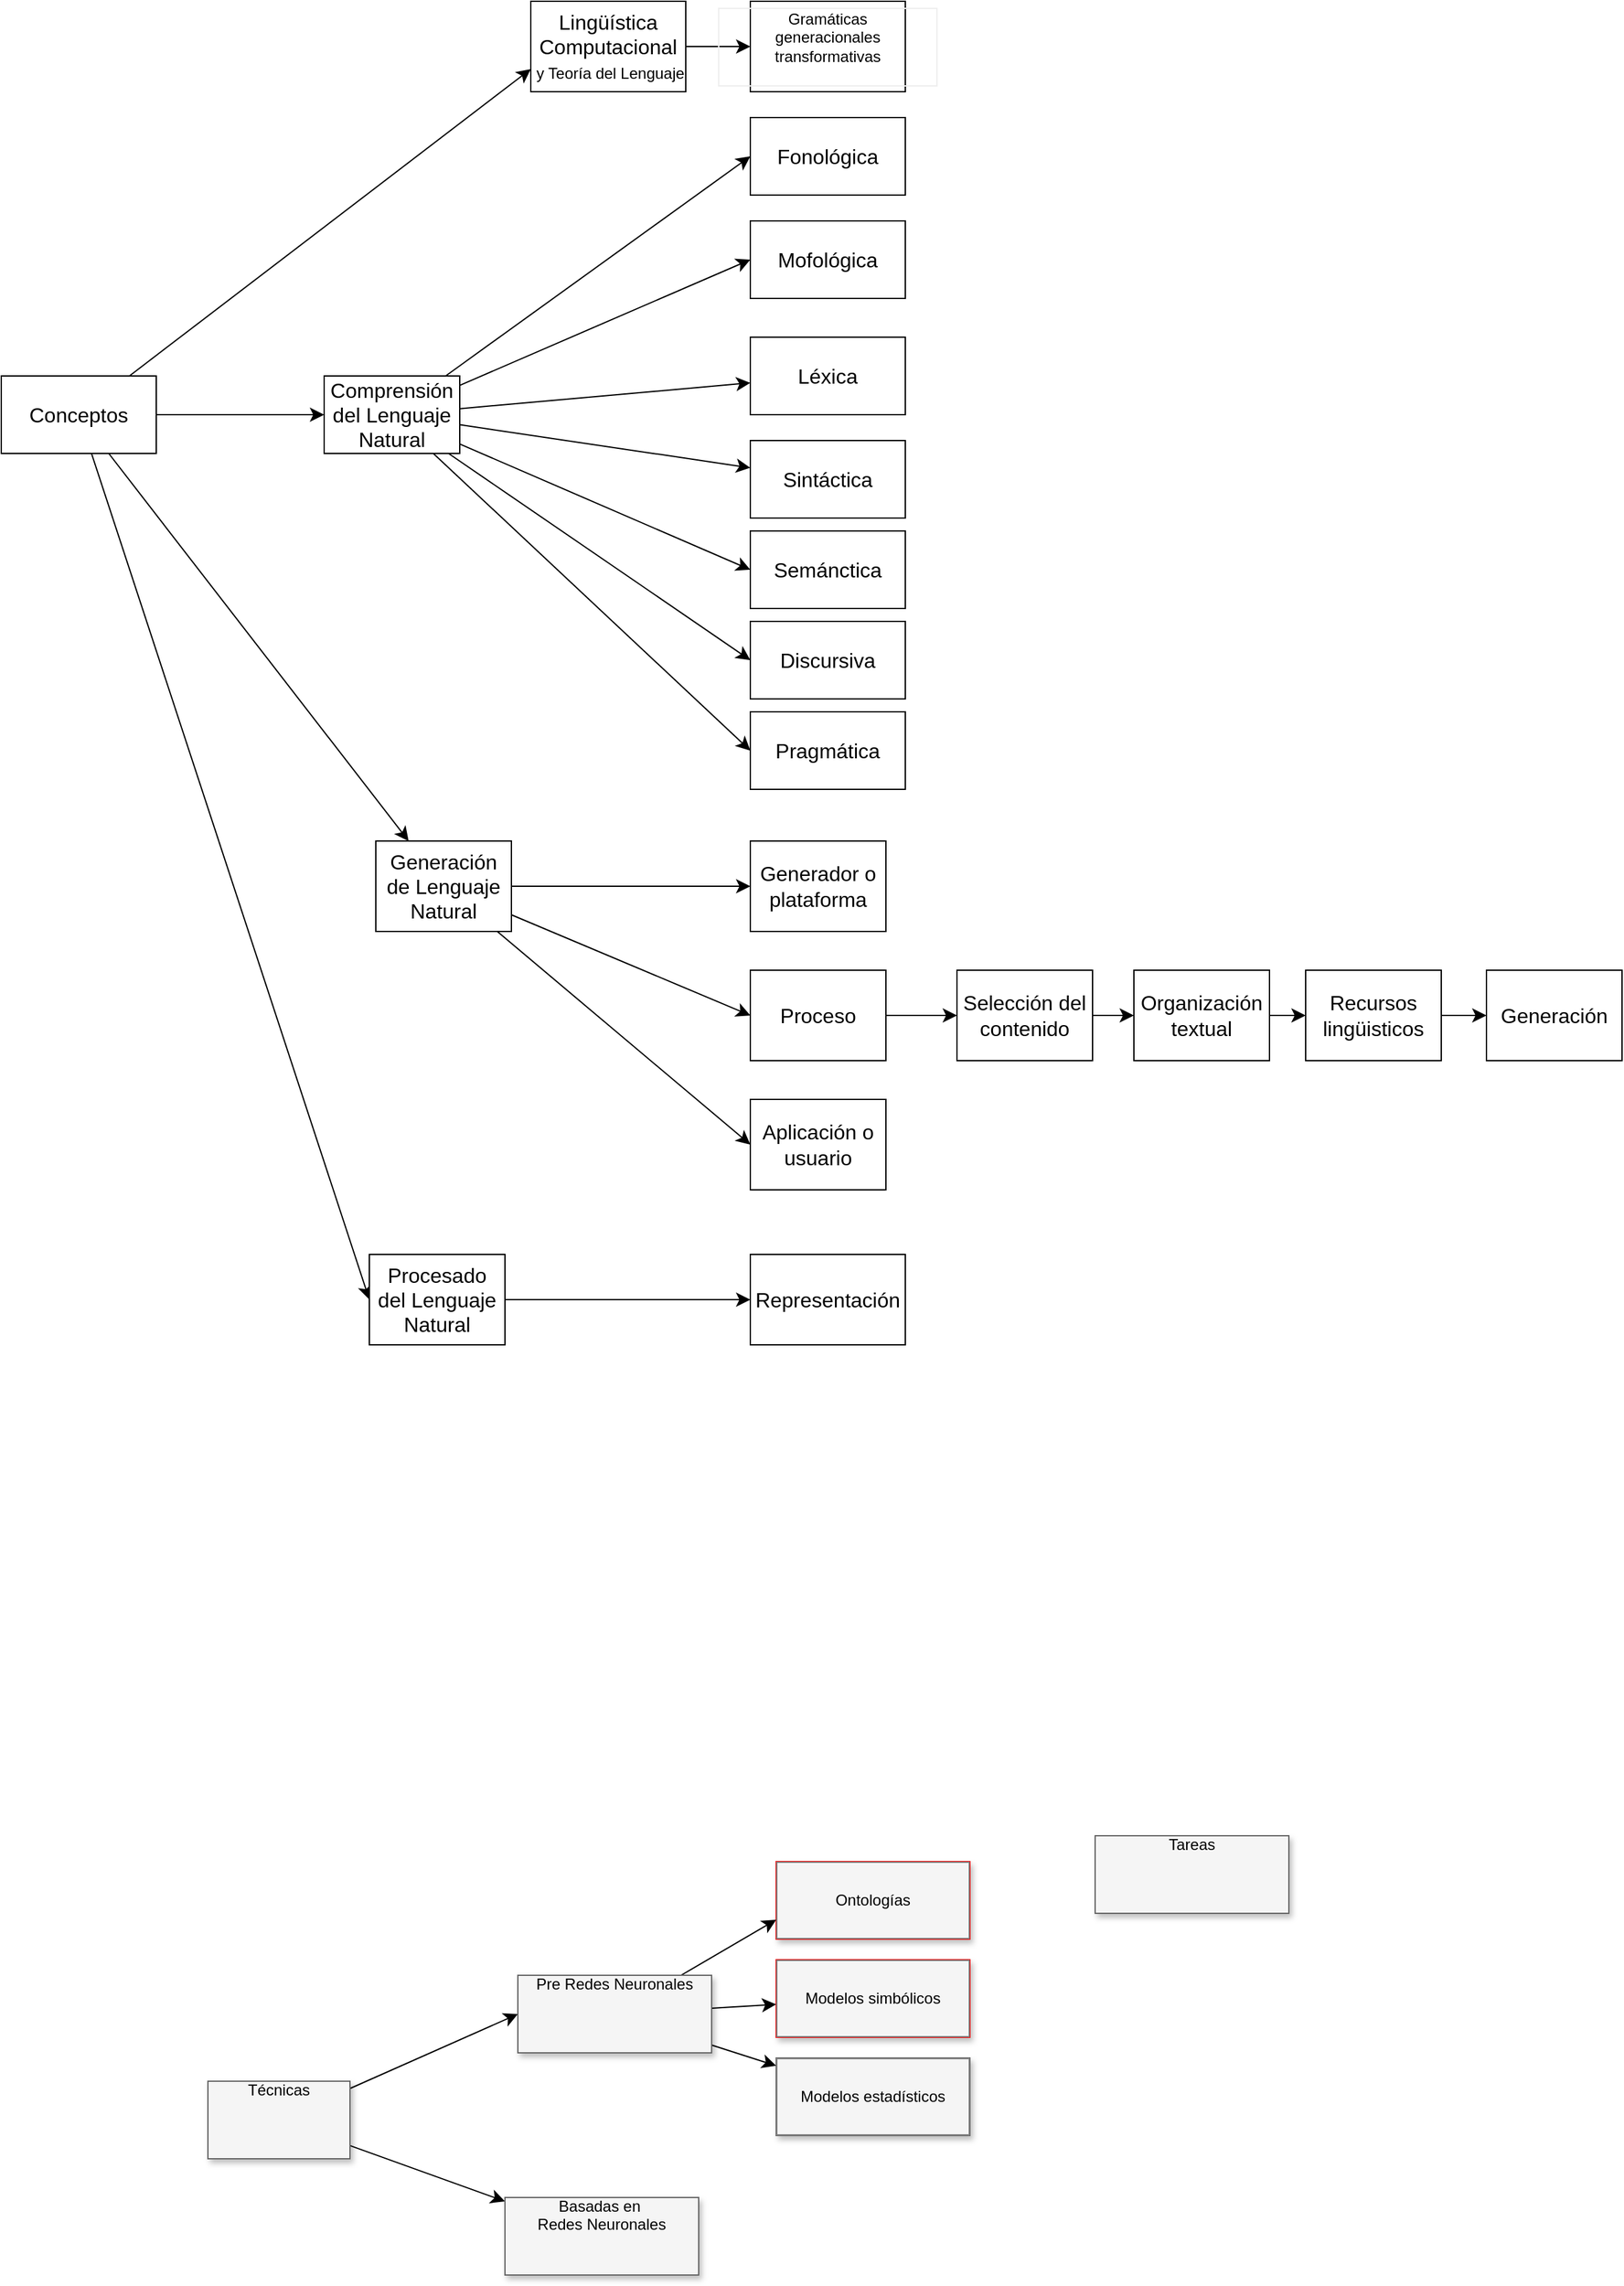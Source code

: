 <mxfile version="22.1.5" type="github">
  <diagram name="Page-1" id="9c096ad6-e400-ecc8-3e38-643d2caac077">
    <mxGraphModel dx="1179" dy="738" grid="1" gridSize="10" guides="1" tooltips="1" connect="1" arrows="1" fold="1" page="1" pageScale="1.5" pageWidth="1169" pageHeight="826" background="none" math="0" shadow="0">
      <root>
        <mxCell id="0" style=";html=1;" />
        <mxCell id="1" style=";html=1;" parent="0" />
        <mxCell id="3cfceab9cabfe5b9-7" value="&lt;table border=&quot;1&quot; width=&quot;100%&quot; style=&quot;width: 100% ; height: 100% ; border-collapse: collapse&quot;&gt;&lt;tbody&gt;&lt;tr&gt;&lt;td colspan=&quot;2&quot; align=&quot;center&quot;&gt;Modelos estadísticos&lt;/td&gt;&lt;/tr&gt;&lt;/tbody&gt;&lt;/table&gt;" style="text;html=1;strokeColor=#666666;fillColor=#f5f5f5;overflow=fill;rounded=0;shadow=1;fontSize=12;align=center;" parent="1" vertex="1">
          <mxGeometry x="610" y="1742" width="150" height="60" as="geometry" />
        </mxCell>
        <mxCell id="3cfceab9cabfe5b9-11" value="Tareas" style="text;html=1;strokeColor=#666666;fillColor=#f5f5f5;overflow=fill;rounded=0;shadow=1;fontSize=12;align=center;" parent="1" vertex="1">
          <mxGeometry x="857" y="1570" width="150" height="60" as="geometry" />
        </mxCell>
        <mxCell id="elKcDjaM6ndcCfI4mq5Y-8" style="edgeStyle=none;curved=1;rounded=0;orthogonalLoop=1;jettySize=auto;html=1;entryX=0;entryY=0.5;entryDx=0;entryDy=0;fontSize=12;startSize=8;endSize=8;" edge="1" parent="1" source="3cfceab9cabfe5b9-15" target="elKcDjaM6ndcCfI4mq5Y-6">
          <mxGeometry relative="1" as="geometry" />
        </mxCell>
        <mxCell id="elKcDjaM6ndcCfI4mq5Y-12" style="edgeStyle=none;curved=1;rounded=0;orthogonalLoop=1;jettySize=auto;html=1;fontSize=12;startSize=8;endSize=8;" edge="1" parent="1" source="3cfceab9cabfe5b9-15" target="elKcDjaM6ndcCfI4mq5Y-7">
          <mxGeometry relative="1" as="geometry" />
        </mxCell>
        <mxCell id="3cfceab9cabfe5b9-15" value="Técnicas" style="text;html=1;strokeColor=#666666;fillColor=#f5f5f5;overflow=fill;rounded=0;shadow=1;fontSize=12;align=center;" parent="1" vertex="1">
          <mxGeometry x="170" y="1760" width="110" height="60" as="geometry" />
        </mxCell>
        <mxCell id="elKcDjaM6ndcCfI4mq5Y-1" value="&lt;table border=&quot;1&quot; width=&quot;100%&quot; style=&quot;width: 100% ; height: 100% ; border-collapse: collapse&quot;&gt;&lt;tbody&gt;&lt;tr&gt;&lt;td colspan=&quot;2&quot; align=&quot;center&quot;&gt;Modelos simbólicos&lt;br&gt;&lt;/td&gt;&lt;/tr&gt;&lt;/tbody&gt;&lt;/table&gt;" style="text;html=1;strokeColor=#FF0000;fillColor=#f5f5f5;overflow=fill;rounded=0;shadow=1;fontSize=12;align=center;" vertex="1" parent="1">
          <mxGeometry x="610" y="1666" width="150" height="60" as="geometry" />
        </mxCell>
        <mxCell id="elKcDjaM6ndcCfI4mq5Y-3" value="&lt;table border=&quot;1&quot; width=&quot;100%&quot; style=&quot;width: 100% ; height: 100% ; border-collapse: collapse&quot;&gt;&lt;tbody&gt;&lt;tr&gt;&lt;td colspan=&quot;2&quot; align=&quot;center&quot;&gt;Ontologías&lt;br&gt;&lt;/td&gt;&lt;/tr&gt;&lt;/tbody&gt;&lt;/table&gt;" style="text;html=1;strokeColor=#FF0000;fillColor=#f5f5f5;overflow=fill;rounded=0;shadow=1;fontSize=12;align=center;" vertex="1" parent="1">
          <mxGeometry x="610" y="1590" width="150" height="60" as="geometry" />
        </mxCell>
        <mxCell id="elKcDjaM6ndcCfI4mq5Y-9" style="edgeStyle=none;curved=1;rounded=0;orthogonalLoop=1;jettySize=auto;html=1;entryX=0;entryY=0.75;entryDx=0;entryDy=0;fontSize=12;startSize=8;endSize=8;" edge="1" parent="1" source="elKcDjaM6ndcCfI4mq5Y-6" target="elKcDjaM6ndcCfI4mq5Y-3">
          <mxGeometry relative="1" as="geometry" />
        </mxCell>
        <mxCell id="elKcDjaM6ndcCfI4mq5Y-10" style="edgeStyle=none;curved=1;rounded=0;orthogonalLoop=1;jettySize=auto;html=1;fontSize=12;startSize=8;endSize=8;" edge="1" parent="1" source="elKcDjaM6ndcCfI4mq5Y-6" target="elKcDjaM6ndcCfI4mq5Y-1">
          <mxGeometry relative="1" as="geometry" />
        </mxCell>
        <mxCell id="elKcDjaM6ndcCfI4mq5Y-11" style="edgeStyle=none;curved=1;rounded=0;orthogonalLoop=1;jettySize=auto;html=1;fontSize=12;startSize=8;endSize=8;" edge="1" parent="1" source="elKcDjaM6ndcCfI4mq5Y-6" target="3cfceab9cabfe5b9-7">
          <mxGeometry relative="1" as="geometry" />
        </mxCell>
        <mxCell id="elKcDjaM6ndcCfI4mq5Y-6" value="Pre Redes Neuronales" style="text;html=1;strokeColor=#666666;fillColor=#f5f5f5;overflow=fill;rounded=0;shadow=1;fontSize=12;align=center;" vertex="1" parent="1">
          <mxGeometry x="410" y="1678" width="150" height="60" as="geometry" />
        </mxCell>
        <mxCell id="elKcDjaM6ndcCfI4mq5Y-7" value="Basadas en&amp;nbsp;&lt;br&gt;Redes Neuronales" style="text;html=1;strokeColor=#666666;fillColor=#f5f5f5;overflow=fill;rounded=0;shadow=1;fontSize=12;align=center;" vertex="1" parent="1">
          <mxGeometry x="400" y="1850" width="150" height="60" as="geometry" />
        </mxCell>
        <mxCell id="elKcDjaM6ndcCfI4mq5Y-19" style="edgeStyle=none;curved=1;rounded=0;orthogonalLoop=1;jettySize=auto;html=1;entryX=0;entryY=0.75;entryDx=0;entryDy=0;fontSize=12;startSize=8;endSize=8;" edge="1" parent="1" source="elKcDjaM6ndcCfI4mq5Y-17" target="elKcDjaM6ndcCfI4mq5Y-18">
          <mxGeometry relative="1" as="geometry" />
        </mxCell>
        <mxCell id="elKcDjaM6ndcCfI4mq5Y-44" style="edgeStyle=none;curved=1;rounded=0;orthogonalLoop=1;jettySize=auto;html=1;fontSize=12;startSize=8;endSize=8;" edge="1" parent="1" source="elKcDjaM6ndcCfI4mq5Y-17" target="elKcDjaM6ndcCfI4mq5Y-28">
          <mxGeometry relative="1" as="geometry" />
        </mxCell>
        <mxCell id="elKcDjaM6ndcCfI4mq5Y-46" style="edgeStyle=none;curved=1;rounded=0;orthogonalLoop=1;jettySize=auto;html=1;fontSize=12;startSize=8;endSize=8;" edge="1" parent="1" source="elKcDjaM6ndcCfI4mq5Y-17" target="elKcDjaM6ndcCfI4mq5Y-45">
          <mxGeometry relative="1" as="geometry" />
        </mxCell>
        <mxCell id="elKcDjaM6ndcCfI4mq5Y-64" style="edgeStyle=none;curved=1;rounded=0;orthogonalLoop=1;jettySize=auto;html=1;entryX=0;entryY=0.5;entryDx=0;entryDy=0;fontSize=12;startSize=8;endSize=8;" edge="1" parent="1" source="elKcDjaM6ndcCfI4mq5Y-17" target="elKcDjaM6ndcCfI4mq5Y-61">
          <mxGeometry relative="1" as="geometry" />
        </mxCell>
        <mxCell id="elKcDjaM6ndcCfI4mq5Y-17" value="Conceptos" style="rounded=0;whiteSpace=wrap;html=1;fontSize=16;" vertex="1" parent="1">
          <mxGeometry x="10" y="440" width="120" height="60" as="geometry" />
        </mxCell>
        <mxCell id="elKcDjaM6ndcCfI4mq5Y-43" style="edgeStyle=none;curved=1;rounded=0;orthogonalLoop=1;jettySize=auto;html=1;fontSize=12;startSize=8;endSize=8;" edge="1" parent="1" source="elKcDjaM6ndcCfI4mq5Y-18" target="elKcDjaM6ndcCfI4mq5Y-20">
          <mxGeometry relative="1" as="geometry" />
        </mxCell>
        <mxCell id="elKcDjaM6ndcCfI4mq5Y-18" value="Lingüística Computacional&lt;br style=&quot;border-color: var(--border-color); font-size: 12px;&quot;&gt;&lt;span style=&quot;font-size: 12px;&quot;&gt;&amp;nbsp;y Teoría del Lenguaje&lt;/span&gt;" style="rounded=0;whiteSpace=wrap;html=1;fontSize=16;" vertex="1" parent="1">
          <mxGeometry x="420" y="150" width="120" height="70" as="geometry" />
        </mxCell>
        <mxCell id="elKcDjaM6ndcCfI4mq5Y-20" value="&lt;table style=&quot;border-color: var(--border-color); font-size: 12px; width: 170.363px; height: 60px; border-collapse: collapse;&quot; border=&quot;1&quot; width=&quot;100%&quot;&gt;&lt;tbody style=&quot;border-color: var(--border-color);&quot;&gt;&lt;tr style=&quot;border-color: var(--border-color);&quot;&gt;&lt;td style=&quot;border-color: var(--border-color);&quot; colspan=&quot;2&quot; align=&quot;center&quot;&gt;Gramáticas&lt;br style=&quot;border-color: var(--border-color);&quot;&gt;generacionales &lt;br&gt;transformativas&lt;br style=&quot;border-color: var(--border-color);&quot;&gt;&lt;br style=&quot;border-color: var(--border-color);&quot;&gt;&lt;/td&gt;&lt;/tr&gt;&lt;/tbody&gt;&lt;/table&gt;" style="rounded=0;html=1;fontSize=16;whiteSpace=wrap;" vertex="1" parent="1">
          <mxGeometry x="590" y="150" width="120" height="70" as="geometry" />
        </mxCell>
        <mxCell id="elKcDjaM6ndcCfI4mq5Y-21" value="Fonológica" style="rounded=0;whiteSpace=wrap;html=1;fontSize=16;" vertex="1" parent="1">
          <mxGeometry x="590" y="240" width="120" height="60" as="geometry" />
        </mxCell>
        <mxCell id="elKcDjaM6ndcCfI4mq5Y-22" value="Mofológica" style="rounded=0;whiteSpace=wrap;html=1;fontSize=16;" vertex="1" parent="1">
          <mxGeometry x="590" y="320" width="120" height="60" as="geometry" />
        </mxCell>
        <mxCell id="elKcDjaM6ndcCfI4mq5Y-23" value="Léxica" style="rounded=0;whiteSpace=wrap;html=1;fontSize=16;" vertex="1" parent="1">
          <mxGeometry x="590" y="410" width="120" height="60" as="geometry" />
        </mxCell>
        <mxCell id="elKcDjaM6ndcCfI4mq5Y-24" value="Sintáctica" style="rounded=0;whiteSpace=wrap;html=1;fontSize=16;" vertex="1" parent="1">
          <mxGeometry x="590" y="490" width="120" height="60" as="geometry" />
        </mxCell>
        <mxCell id="elKcDjaM6ndcCfI4mq5Y-25" value="Semánctica" style="rounded=0;whiteSpace=wrap;html=1;fontSize=16;" vertex="1" parent="1">
          <mxGeometry x="590" y="560" width="120" height="60" as="geometry" />
        </mxCell>
        <mxCell id="elKcDjaM6ndcCfI4mq5Y-26" value="Pragmática" style="rounded=0;whiteSpace=wrap;html=1;fontSize=16;" vertex="1" parent="1">
          <mxGeometry x="590" y="700" width="120" height="60" as="geometry" />
        </mxCell>
        <mxCell id="elKcDjaM6ndcCfI4mq5Y-27" value="Discursiva" style="rounded=0;whiteSpace=wrap;html=1;fontSize=16;" vertex="1" parent="1">
          <mxGeometry x="590" y="630" width="120" height="60" as="geometry" />
        </mxCell>
        <mxCell id="elKcDjaM6ndcCfI4mq5Y-32" style="edgeStyle=none;curved=1;rounded=0;orthogonalLoop=1;jettySize=auto;html=1;fontSize=12;startSize=8;endSize=8;" edge="1" parent="1" source="elKcDjaM6ndcCfI4mq5Y-28" target="elKcDjaM6ndcCfI4mq5Y-24">
          <mxGeometry relative="1" as="geometry" />
        </mxCell>
        <mxCell id="elKcDjaM6ndcCfI4mq5Y-37" style="edgeStyle=none;curved=1;rounded=0;orthogonalLoop=1;jettySize=auto;html=1;fontSize=12;startSize=8;endSize=8;" edge="1" parent="1" source="elKcDjaM6ndcCfI4mq5Y-28" target="elKcDjaM6ndcCfI4mq5Y-23">
          <mxGeometry relative="1" as="geometry" />
        </mxCell>
        <mxCell id="elKcDjaM6ndcCfI4mq5Y-38" style="edgeStyle=none;curved=1;rounded=0;orthogonalLoop=1;jettySize=auto;html=1;entryX=0;entryY=0.5;entryDx=0;entryDy=0;fontSize=12;startSize=8;endSize=8;" edge="1" parent="1" source="elKcDjaM6ndcCfI4mq5Y-28" target="elKcDjaM6ndcCfI4mq5Y-22">
          <mxGeometry relative="1" as="geometry" />
        </mxCell>
        <mxCell id="elKcDjaM6ndcCfI4mq5Y-39" style="edgeStyle=none;curved=1;rounded=0;orthogonalLoop=1;jettySize=auto;html=1;entryX=0;entryY=0.5;entryDx=0;entryDy=0;fontSize=12;startSize=8;endSize=8;" edge="1" parent="1" source="elKcDjaM6ndcCfI4mq5Y-28" target="elKcDjaM6ndcCfI4mq5Y-21">
          <mxGeometry relative="1" as="geometry" />
        </mxCell>
        <mxCell id="elKcDjaM6ndcCfI4mq5Y-40" style="edgeStyle=none;curved=1;rounded=0;orthogonalLoop=1;jettySize=auto;html=1;entryX=0;entryY=0.5;entryDx=0;entryDy=0;fontSize=12;startSize=8;endSize=8;" edge="1" parent="1" source="elKcDjaM6ndcCfI4mq5Y-28" target="elKcDjaM6ndcCfI4mq5Y-25">
          <mxGeometry relative="1" as="geometry" />
        </mxCell>
        <mxCell id="elKcDjaM6ndcCfI4mq5Y-41" style="edgeStyle=none;curved=1;rounded=0;orthogonalLoop=1;jettySize=auto;html=1;entryX=0;entryY=0.5;entryDx=0;entryDy=0;fontSize=12;startSize=8;endSize=8;" edge="1" parent="1" source="elKcDjaM6ndcCfI4mq5Y-28" target="elKcDjaM6ndcCfI4mq5Y-27">
          <mxGeometry relative="1" as="geometry" />
        </mxCell>
        <mxCell id="elKcDjaM6ndcCfI4mq5Y-42" style="edgeStyle=none;curved=1;rounded=0;orthogonalLoop=1;jettySize=auto;html=1;entryX=0;entryY=0.5;entryDx=0;entryDy=0;fontSize=12;startSize=8;endSize=8;" edge="1" parent="1" source="elKcDjaM6ndcCfI4mq5Y-28" target="elKcDjaM6ndcCfI4mq5Y-26">
          <mxGeometry relative="1" as="geometry" />
        </mxCell>
        <mxCell id="elKcDjaM6ndcCfI4mq5Y-28" value="Comprensión del Lenguaje Natural" style="rounded=0;whiteSpace=wrap;html=1;fontSize=16;" vertex="1" parent="1">
          <mxGeometry x="260" y="440" width="105" height="60" as="geometry" />
        </mxCell>
        <mxCell id="elKcDjaM6ndcCfI4mq5Y-48" style="edgeStyle=none;curved=1;rounded=0;orthogonalLoop=1;jettySize=auto;html=1;entryX=0;entryY=0.5;entryDx=0;entryDy=0;fontSize=12;startSize=8;endSize=8;" edge="1" parent="1" source="elKcDjaM6ndcCfI4mq5Y-45" target="elKcDjaM6ndcCfI4mq5Y-47">
          <mxGeometry relative="1" as="geometry" />
        </mxCell>
        <mxCell id="elKcDjaM6ndcCfI4mq5Y-50" style="edgeStyle=none;curved=1;rounded=0;orthogonalLoop=1;jettySize=auto;html=1;entryX=0;entryY=0.5;entryDx=0;entryDy=0;fontSize=12;startSize=8;endSize=8;" edge="1" parent="1" source="elKcDjaM6ndcCfI4mq5Y-45" target="elKcDjaM6ndcCfI4mq5Y-49">
          <mxGeometry relative="1" as="geometry" />
        </mxCell>
        <mxCell id="elKcDjaM6ndcCfI4mq5Y-60" style="edgeStyle=none;curved=1;rounded=0;orthogonalLoop=1;jettySize=auto;html=1;entryX=0;entryY=0.5;entryDx=0;entryDy=0;fontSize=12;startSize=8;endSize=8;" edge="1" parent="1" source="elKcDjaM6ndcCfI4mq5Y-45" target="elKcDjaM6ndcCfI4mq5Y-59">
          <mxGeometry relative="1" as="geometry" />
        </mxCell>
        <mxCell id="elKcDjaM6ndcCfI4mq5Y-45" value="Generación de Lenguaje Natural" style="rounded=0;whiteSpace=wrap;html=1;fontSize=16;" vertex="1" parent="1">
          <mxGeometry x="300" y="800" width="105" height="70" as="geometry" />
        </mxCell>
        <mxCell id="elKcDjaM6ndcCfI4mq5Y-47" value="Generador o plataforma" style="rounded=0;whiteSpace=wrap;html=1;fontSize=16;" vertex="1" parent="1">
          <mxGeometry x="590" y="800" width="105" height="70" as="geometry" />
        </mxCell>
        <mxCell id="elKcDjaM6ndcCfI4mq5Y-55" style="edgeStyle=none;curved=1;rounded=0;orthogonalLoop=1;jettySize=auto;html=1;entryX=0;entryY=0.5;entryDx=0;entryDy=0;fontSize=12;startSize=8;endSize=8;" edge="1" parent="1" source="elKcDjaM6ndcCfI4mq5Y-49" target="elKcDjaM6ndcCfI4mq5Y-51">
          <mxGeometry relative="1" as="geometry" />
        </mxCell>
        <mxCell id="elKcDjaM6ndcCfI4mq5Y-49" value="Proceso" style="rounded=0;whiteSpace=wrap;html=1;fontSize=16;" vertex="1" parent="1">
          <mxGeometry x="590" y="900" width="105" height="70" as="geometry" />
        </mxCell>
        <mxCell id="elKcDjaM6ndcCfI4mq5Y-56" style="edgeStyle=none;curved=1;rounded=0;orthogonalLoop=1;jettySize=auto;html=1;fontSize=12;startSize=8;endSize=8;" edge="1" parent="1" source="elKcDjaM6ndcCfI4mq5Y-51" target="elKcDjaM6ndcCfI4mq5Y-52">
          <mxGeometry relative="1" as="geometry" />
        </mxCell>
        <mxCell id="elKcDjaM6ndcCfI4mq5Y-51" value="Selección del contenido&lt;br&gt;" style="rounded=0;whiteSpace=wrap;html=1;fontSize=16;" vertex="1" parent="1">
          <mxGeometry x="750" y="900" width="105" height="70" as="geometry" />
        </mxCell>
        <mxCell id="elKcDjaM6ndcCfI4mq5Y-57" style="edgeStyle=none;curved=1;rounded=0;orthogonalLoop=1;jettySize=auto;html=1;fontSize=12;startSize=8;endSize=8;" edge="1" parent="1" source="elKcDjaM6ndcCfI4mq5Y-52" target="elKcDjaM6ndcCfI4mq5Y-53">
          <mxGeometry relative="1" as="geometry" />
        </mxCell>
        <mxCell id="elKcDjaM6ndcCfI4mq5Y-52" value="Organización textual" style="rounded=0;whiteSpace=wrap;html=1;fontSize=16;" vertex="1" parent="1">
          <mxGeometry x="887" y="900" width="105" height="70" as="geometry" />
        </mxCell>
        <mxCell id="elKcDjaM6ndcCfI4mq5Y-58" style="edgeStyle=none;curved=1;rounded=0;orthogonalLoop=1;jettySize=auto;html=1;fontSize=12;startSize=8;endSize=8;" edge="1" parent="1" source="elKcDjaM6ndcCfI4mq5Y-53" target="elKcDjaM6ndcCfI4mq5Y-54">
          <mxGeometry relative="1" as="geometry" />
        </mxCell>
        <mxCell id="elKcDjaM6ndcCfI4mq5Y-53" value="Recursos lingüisticos" style="rounded=0;whiteSpace=wrap;html=1;fontSize=16;" vertex="1" parent="1">
          <mxGeometry x="1020" y="900" width="105" height="70" as="geometry" />
        </mxCell>
        <mxCell id="elKcDjaM6ndcCfI4mq5Y-54" value="Generación&lt;br&gt;" style="rounded=0;whiteSpace=wrap;html=1;fontSize=16;" vertex="1" parent="1">
          <mxGeometry x="1160" y="900" width="105" height="70" as="geometry" />
        </mxCell>
        <mxCell id="elKcDjaM6ndcCfI4mq5Y-59" value="Aplicación o usuario" style="rounded=0;whiteSpace=wrap;html=1;fontSize=16;" vertex="1" parent="1">
          <mxGeometry x="590" y="1000" width="105" height="70" as="geometry" />
        </mxCell>
        <mxCell id="elKcDjaM6ndcCfI4mq5Y-63" style="edgeStyle=none;curved=1;rounded=0;orthogonalLoop=1;jettySize=auto;html=1;fontSize=12;startSize=8;endSize=8;" edge="1" parent="1" source="elKcDjaM6ndcCfI4mq5Y-61" target="elKcDjaM6ndcCfI4mq5Y-62">
          <mxGeometry relative="1" as="geometry" />
        </mxCell>
        <mxCell id="elKcDjaM6ndcCfI4mq5Y-61" value="Procesado&lt;br&gt;del Lenguaje Natural" style="rounded=0;whiteSpace=wrap;html=1;fontSize=16;" vertex="1" parent="1">
          <mxGeometry x="295" y="1120" width="105" height="70" as="geometry" />
        </mxCell>
        <mxCell id="elKcDjaM6ndcCfI4mq5Y-62" value="Representación&lt;br&gt;" style="rounded=0;whiteSpace=wrap;html=1;fontSize=16;" vertex="1" parent="1">
          <mxGeometry x="590" y="1120" width="120" height="70" as="geometry" />
        </mxCell>
      </root>
    </mxGraphModel>
  </diagram>
</mxfile>
